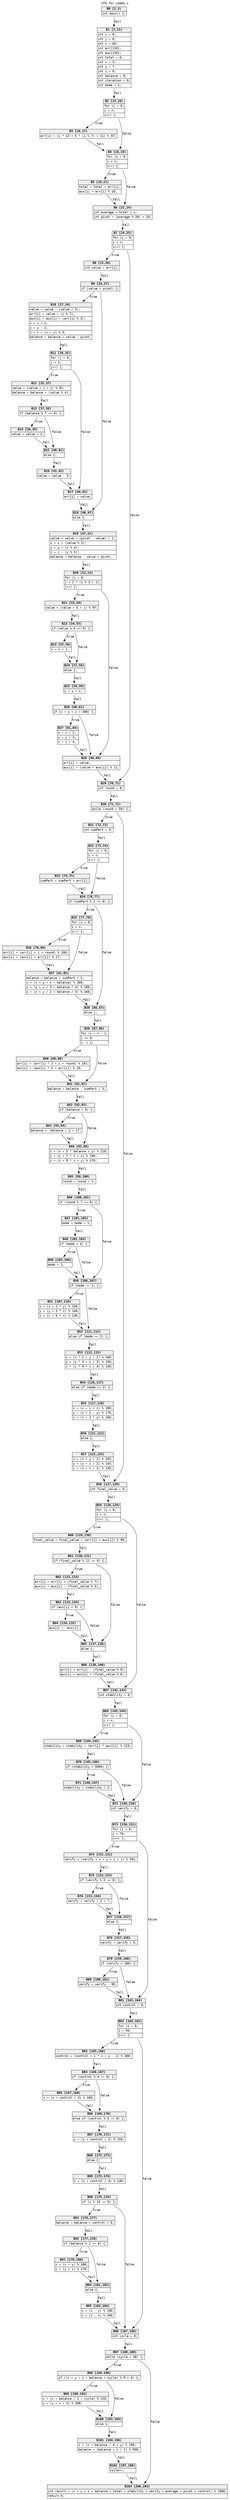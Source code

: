 digraph CFG {
  graph [fontname="Courier", nodesep=0.35, ranksep=0.4];
  node [shape=plaintext, fontname="Courier"];
  edge [fontname="Courier"];
  B0 [label=<<table border='0' cellborder='1' cellspacing='0'><tr><td bgcolor='#eeeeee'><b>B0 [2,3)</b></td></tr><tr><td align='left'>int main() {;</td></tr></table>>];
  B1 [label=<<table border='0' cellborder='1' cellspacing='0'><tr><td bgcolor='#eeeeee'><b>B1 [3,15)</b></td></tr><tr><td align='left'>int i = 0;</td></tr><tr><td align='left'>int j = 0;</td></tr><tr><td align='left'>int n = 60;</td></tr><tr><td align='left'>int arr[120];</td></tr><tr><td align='left'>int aux[120];</td></tr><tr><td align='left'>int total = 0;</td></tr><tr><td align='left'>int x = 3;</td></tr><tr><td align='left'>int y = 7;</td></tr><tr><td align='left'>int z = 9;</td></tr><tr><td align='left'>int balance = 0;</td></tr><tr><td align='left'>int iteration = 0;</td></tr><tr><td align='left'>int mode = 1;</td></tr></table>>];
  B2 [label=<<table border='0' cellborder='1' cellspacing='0'><tr><td bgcolor='#eeeeee'><b>B2 [15,16)</b></td></tr><tr><td align='left'>for (i = 0;</td></tr><tr><td align='left'>i &lt; n;</td></tr><tr><td align='left'>i++) {;</td></tr></table>>];
  B3 [label=<<table border='0' cellborder='1' cellspacing='0'><tr><td bgcolor='#eeeeee'><b>B3 [16,17)</b></td></tr><tr><td align='left'>arr[i] = (i * 13 + 5 * (i % 7) + 11) % 97;</td></tr></table>>];
  B4 [label=<<table border='0' cellborder='1' cellspacing='0'><tr><td bgcolor='#eeeeee'><b>B4 [18,19)</b></td></tr><tr><td align='left'>for (i = 0;</td></tr><tr><td align='left'>i &lt; n;</td></tr><tr><td align='left'>i++) {;</td></tr></table>>];
  B5 [label=<<table border='0' cellborder='1' cellspacing='0'><tr><td bgcolor='#eeeeee'><b>B5 [19,21)</b></td></tr><tr><td align='left'>total = total + arr[i];</td></tr><tr><td align='left'>aux[i] = arr[i] % 10;</td></tr></table>>];
  B6 [label=<<table border='0' cellborder='1' cellspacing='0'><tr><td bgcolor='#eeeeee'><b>B6 [22,24)</b></td></tr><tr><td align='left'>int average = total / n;</td></tr><tr><td align='left'>int pivot = (average % 20) + 10;</td></tr></table>>];
  B7 [label=<<table border='0' cellborder='1' cellspacing='0'><tr><td bgcolor='#eeeeee'><b>B7 [24,25)</b></td></tr><tr><td align='left'>for (i = 0;</td></tr><tr><td align='left'>i &lt; n;</td></tr><tr><td align='left'>i++) {;</td></tr></table>>];
  B8 [label=<<table border='0' cellborder='1' cellspacing='0'><tr><td bgcolor='#eeeeee'><b>B8 [25,26)</b></td></tr><tr><td align='left'>int value = arr[i];</td></tr></table>>];
  B9 [label=<<table border='0' cellborder='1' cellspacing='0'><tr><td bgcolor='#eeeeee'><b>B9 [26,27)</b></td></tr><tr><td align='left'>if (value &gt; pivot) {;</td></tr></table>>];
  B10 [label=<<table border='0' cellborder='1' cellspacing='0'><tr><td bgcolor='#eeeeee'><b>B10 [27,34)</b></td></tr><tr><td align='left'>value = value - (value / 5);</td></tr><tr><td align='left'>arr[i] = value + (i % 7);</td></tr><tr><td align='left'>aux[i] = aux[i] + (arr[i] % 3);</td></tr><tr><td align='left'>x = x + 2;</td></tr><tr><td align='left'>y = y - 1;</td></tr><tr><td align='left'>z = z + (x + y) % 5;</td></tr><tr><td align='left'>balance = balance + value - pivot;</td></tr></table>>];
  B11 [label=<<table border='0' cellborder='1' cellspacing='0'><tr><td bgcolor='#eeeeee'><b>B11 [34,35)</b></td></tr><tr><td align='left'>for (j = 0;</td></tr><tr><td align='left'>j &lt; 3;</td></tr><tr><td align='left'>j++) {;</td></tr></table>>];
  B12 [label=<<table border='0' cellborder='1' cellspacing='0'><tr><td bgcolor='#eeeeee'><b>B12 [35,37)</b></td></tr><tr><td align='left'>value = (value + j + i) % 91;</td></tr><tr><td align='left'>balance = balance + (value % 4);</td></tr></table>>];
  B13 [label=<<table border='0' cellborder='1' cellspacing='0'><tr><td bgcolor='#eeeeee'><b>B13 [37,38)</b></td></tr><tr><td align='left'>if (balance % 7 == 0) {;</td></tr></table>>];
  B14 [label=<<table border='0' cellborder='1' cellspacing='0'><tr><td bgcolor='#eeeeee'><b>B14 [38,39)</b></td></tr><tr><td align='left'>value = value + 2;</td></tr></table>>];
  B15 [label=<<table border='0' cellborder='1' cellspacing='0'><tr><td bgcolor='#eeeeee'><b>B15 [40,41)</b></td></tr><tr><td align='left'>else {;</td></tr></table>>];
  B16 [label=<<table border='0' cellborder='1' cellspacing='0'><tr><td bgcolor='#eeeeee'><b>B16 [41,42)</b></td></tr><tr><td align='left'>value = value - 3;</td></tr></table>>];
  B17 [label=<<table border='0' cellborder='1' cellspacing='0'><tr><td bgcolor='#eeeeee'><b>B17 [44,45)</b></td></tr><tr><td align='left'>arr[i] = value;</td></tr></table>>];
  B18 [label=<<table border='0' cellborder='1' cellspacing='0'><tr><td bgcolor='#eeeeee'><b>B18 [46,47)</b></td></tr><tr><td align='left'>else {;</td></tr></table>>];
  B19 [label=<<table border='0' cellborder='1' cellspacing='0'><tr><td bgcolor='#eeeeee'><b>B19 [47,52)</b></td></tr><tr><td align='left'>value = value + (pivot - value) / 2;</td></tr><tr><td align='left'>x = x + (value % 3);</td></tr><tr><td align='left'>y = y + (x % 4);</td></tr><tr><td align='left'>z = z - (y % 5);</td></tr><tr><td align='left'>balance = balance - value + pivot;</td></tr></table>>];
  B20 [label=<<table border='0' cellborder='1' cellspacing='0'><tr><td bgcolor='#eeeeee'><b>B20 [52,53)</b></td></tr><tr><td align='left'>for (j = 0;</td></tr><tr><td align='left'>j &lt; 2 * (i % 3 + 1);</td></tr><tr><td align='left'>j++) {;</td></tr></table>>];
  B21 [label=<<table border='0' cellborder='1' cellspacing='0'><tr><td bgcolor='#eeeeee'><b>B21 [53,54)</b></td></tr><tr><td align='left'>value = (value + 5 + j) % 97;</td></tr></table>>];
  B22 [label=<<table border='0' cellborder='1' cellspacing='0'><tr><td bgcolor='#eeeeee'><b>B22 [54,55)</b></td></tr><tr><td align='left'>if (value % 6 == 0) {;</td></tr></table>>];
  B23 [label=<<table border='0' cellborder='1' cellspacing='0'><tr><td bgcolor='#eeeeee'><b>B23 [55,56)</b></td></tr><tr><td align='left'>x = x + j;</td></tr></table>>];
  B24 [label=<<table border='0' cellborder='1' cellspacing='0'><tr><td bgcolor='#eeeeee'><b>B24 [57,58)</b></td></tr><tr><td align='left'>else {;</td></tr></table>>];
  B25 [label=<<table border='0' cellborder='1' cellspacing='0'><tr><td bgcolor='#eeeeee'><b>B25 [58,59)</b></td></tr><tr><td align='left'>y = y + i;</td></tr></table>>];
  B26 [label=<<table border='0' cellborder='1' cellspacing='0'><tr><td bgcolor='#eeeeee'><b>B26 [60,61)</b></td></tr><tr><td align='left'>if (x + y + z &gt; 400) {;</td></tr></table>>];
  B27 [label=<<table border='0' cellborder='1' cellspacing='0'><tr><td bgcolor='#eeeeee'><b>B27 [61,64)</b></td></tr><tr><td align='left'>x = x / 2;</td></tr><tr><td align='left'>y = y / 3;</td></tr><tr><td align='left'>z = z / 4;</td></tr></table>>];
  B28 [label=<<table border='0' cellborder='1' cellspacing='0'><tr><td bgcolor='#eeeeee'><b>B28 [66,68)</b></td></tr><tr><td align='left'>arr[i] = value;</td></tr><tr><td align='left'>aux[i] = (value + aux[i]) % 11;</td></tr></table>>];
  B29 [label=<<table border='0' cellborder='1' cellspacing='0'><tr><td bgcolor='#eeeeee'><b>B29 [70,71)</b></td></tr><tr><td align='left'>int round = 0;</td></tr></table>>];
  B30 [label=<<table border='0' cellborder='1' cellspacing='0'><tr><td bgcolor='#eeeeee'><b>B30 [71,72)</b></td></tr><tr><td align='left'>while (round &lt; 50) {;</td></tr></table>>];
  B31 [label=<<table border='0' cellborder='1' cellspacing='0'><tr><td bgcolor='#eeeeee'><b>B31 [72,73)</b></td></tr><tr><td align='left'>int sumPart = 0;</td></tr></table>>];
  B32 [label=<<table border='0' cellborder='1' cellspacing='0'><tr><td bgcolor='#eeeeee'><b>B32 [73,74)</b></td></tr><tr><td align='left'>for (i = 0;</td></tr><tr><td align='left'>i &lt; n;</td></tr><tr><td align='left'>i++) {;</td></tr></table>>];
  B33 [label=<<table border='0' cellborder='1' cellspacing='0'><tr><td bgcolor='#eeeeee'><b>B33 [74,75)</b></td></tr><tr><td align='left'>sumPart = sumPart + arr[i];</td></tr></table>>];
  B34 [label=<<table border='0' cellborder='1' cellspacing='0'><tr><td bgcolor='#eeeeee'><b>B34 [76,77)</b></td></tr><tr><td align='left'>if (sumPart % 2 == 0) {;</td></tr></table>>];
  B35 [label=<<table border='0' cellborder='1' cellspacing='0'><tr><td bgcolor='#eeeeee'><b>B35 [77,78)</b></td></tr><tr><td align='left'>for (i = 0;</td></tr><tr><td align='left'>i &lt; n;</td></tr><tr><td align='left'>i++) {;</td></tr></table>>];
  B36 [label=<<table border='0' cellborder='1' cellspacing='0'><tr><td bgcolor='#eeeeee'><b>B36 [78,80)</b></td></tr><tr><td align='left'>arr[i] = (arr[i] + i + round) % 100;</td></tr><tr><td align='left'>aux[i] = (aux[i] + arr[i]) % 17;</td></tr></table>>];
  B37 [label=<<table border='0' cellborder='1' cellspacing='0'><tr><td bgcolor='#eeeeee'><b>B37 [81,85)</b></td></tr><tr><td align='left'>balance = balance + sumPart / 2;</td></tr><tr><td align='left'>x = (x + y + z + balance) % 200;</td></tr><tr><td align='left'>y = (y + x / 3 + balance / 4) % 180;</td></tr><tr><td align='left'>z = (z + y / 2 + balance / 5) % 160;</td></tr></table>>];
  B38 [label=<<table border='0' cellborder='1' cellspacing='0'><tr><td bgcolor='#eeeeee'><b>B38 [86,87)</b></td></tr><tr><td align='left'>else {;</td></tr></table>>];
  B39 [label=<<table border='0' cellborder='1' cellspacing='0'><tr><td bgcolor='#eeeeee'><b>B39 [87,88)</b></td></tr><tr><td align='left'>for (i = n - 1;</td></tr><tr><td align='left'>i &gt;= 0;</td></tr><tr><td align='left'>i--) {;</td></tr></table>>];
  B40 [label=<<table border='0' cellborder='1' cellspacing='0'><tr><td bgcolor='#eeeeee'><b>B40 [88,90)</b></td></tr><tr><td align='left'>arr[i] = (arr[i] * 2 + i + round) % 101;</td></tr><tr><td align='left'>aux[i] = (aux[i] * 3 + arr[i]) % 19;</td></tr></table>>];
  B41 [label=<<table border='0' cellborder='1' cellspacing='0'><tr><td bgcolor='#eeeeee'><b>B41 [91,92)</b></td></tr><tr><td align='left'>balance = balance - sumPart / 3;</td></tr></table>>];
  B42 [label=<<table border='0' cellborder='1' cellspacing='0'><tr><td bgcolor='#eeeeee'><b>B42 [92,93)</b></td></tr><tr><td align='left'>if (balance &lt; 0) {;</td></tr></table>>];
  B43 [label=<<table border='0' cellborder='1' cellspacing='0'><tr><td bgcolor='#eeeeee'><b>B43 [93,94)</b></td></tr><tr><td align='left'>balance = -balance / 2 + 17;</td></tr></table>>];
  B44 [label=<<table border='0' cellborder='1' cellspacing='0'><tr><td bgcolor='#eeeeee'><b>B44 [95,98)</b></td></tr><tr><td align='left'>x = (x + 5 * balance + y) % 210;</td></tr><tr><td align='left'>y = (y + 7 * z + x) % 190;</td></tr><tr><td align='left'>z = (z + 9 * x + y) % 170;</td></tr></table>>];
  B45 [label=<<table border='0' cellborder='1' cellspacing='0'><tr><td bgcolor='#eeeeee'><b>B45 [99,100)</b></td></tr><tr><td align='left'>round = round + 1;</td></tr></table>>];
  B46 [label=<<table border='0' cellborder='1' cellspacing='0'><tr><td bgcolor='#eeeeee'><b>B46 [100,101)</b></td></tr><tr><td align='left'>if (round % 7 == 0) {;</td></tr></table>>];
  B47 [label=<<table border='0' cellborder='1' cellspacing='0'><tr><td bgcolor='#eeeeee'><b>B47 [101,102)</b></td></tr><tr><td align='left'>mode = mode + 1;</td></tr></table>>];
  B48 [label=<<table border='0' cellborder='1' cellspacing='0'><tr><td bgcolor='#eeeeee'><b>B48 [102,103)</b></td></tr><tr><td align='left'>if (mode &gt; 4) {;</td></tr></table>>];
  B49 [label=<<table border='0' cellborder='1' cellspacing='0'><tr><td bgcolor='#eeeeee'><b>B49 [103,104)</b></td></tr><tr><td align='left'>mode = 1;</td></tr></table>>];
  B50 [label=<<table border='0' cellborder='1' cellspacing='0'><tr><td bgcolor='#eeeeee'><b>B50 [106,107)</b></td></tr><tr><td align='left'>if (mode == 1) {;</td></tr></table>>];
  B51 [label=<<table border='0' cellborder='1' cellspacing='0'><tr><td bgcolor='#eeeeee'><b>B51 [107,110)</b></td></tr><tr><td align='left'>x = (x + 2 * y) % 150;</td></tr><tr><td align='left'>y = (y + 3 * z) % 140;</td></tr><tr><td align='left'>z = (z + 5 * x) % 130;</td></tr></table>>];
  B52 [label=<<table border='0' cellborder='1' cellspacing='0'><tr><td bgcolor='#eeeeee'><b>B52 [111,112)</b></td></tr><tr><td align='left'>else if (mode == 2) {;</td></tr></table>>];
  B53 [label=<<table border='0' cellborder='1' cellspacing='0'><tr><td bgcolor='#eeeeee'><b>B53 [112,115)</b></td></tr><tr><td align='left'>x = (x * 2 + y / 2) % 160;</td></tr><tr><td align='left'>y = (y * 3 + z / 3) % 150;</td></tr><tr><td align='left'>z = (z * 4 + x / 4) % 140;</td></tr></table>>];
  B54 [label=<<table border='0' cellborder='1' cellspacing='0'><tr><td bgcolor='#eeeeee'><b>B54 [116,117)</b></td></tr><tr><td align='left'>else if (mode == 3) {;</td></tr></table>>];
  B55 [label=<<table border='0' cellborder='1' cellspacing='0'><tr><td bgcolor='#eeeeee'><b>B55 [117,120)</b></td></tr><tr><td align='left'>x = (x + y + z) % 180;</td></tr><tr><td align='left'>y = (x * 2 - y) % 170;</td></tr><tr><td align='left'>z = (z + 3 * y) % 160;</td></tr></table>>];
  B56 [label=<<table border='0' cellborder='1' cellspacing='0'><tr><td bgcolor='#eeeeee'><b>B56 [121,122)</b></td></tr><tr><td align='left'>else {;</td></tr></table>>];
  B57 [label=<<table border='0' cellborder='1' cellspacing='0'><tr><td bgcolor='#eeeeee'><b>B57 [122,125)</b></td></tr><tr><td align='left'>x = (x + y / 2) % 155;</td></tr><tr><td align='left'>y = (y + z / 2) % 145;</td></tr><tr><td align='left'>z = (z + x / 2) % 135;</td></tr></table>>];
  B58 [label=<<table border='0' cellborder='1' cellspacing='0'><tr><td bgcolor='#eeeeee'><b>B58 [127,128)</b></td></tr><tr><td align='left'>int final_value = 0;</td></tr></table>>];
  B59 [label=<<table border='0' cellborder='1' cellspacing='0'><tr><td bgcolor='#eeeeee'><b>B59 [128,129)</b></td></tr><tr><td align='left'>for (i = 0;</td></tr><tr><td align='left'>i &lt; n;</td></tr><tr><td align='left'>i++) {;</td></tr></table>>];
  B60 [label=<<table border='0' cellborder='1' cellspacing='0'><tr><td bgcolor='#eeeeee'><b>B60 [129,130)</b></td></tr><tr><td align='left'>final_value = final_value + (arr[i] + aux[i]) % 99;</td></tr></table>>];
  B61 [label=<<table border='0' cellborder='1' cellspacing='0'><tr><td bgcolor='#eeeeee'><b>B61 [130,131)</b></td></tr><tr><td align='left'>if (final_value % 11 == 0) {;</td></tr></table>>];
  B62 [label=<<table border='0' cellborder='1' cellspacing='0'><tr><td bgcolor='#eeeeee'><b>B62 [131,133)</b></td></tr><tr><td align='left'>arr[i] = arr[i] + (final_value % 7);</td></tr><tr><td align='left'>aux[i] = aux[i] - (final_value % 5);</td></tr></table>>];
  B63 [label=<<table border='0' cellborder='1' cellspacing='0'><tr><td bgcolor='#eeeeee'><b>B63 [133,134)</b></td></tr><tr><td align='left'>if (aux[i] &lt; 0) {;</td></tr></table>>];
  B64 [label=<<table border='0' cellborder='1' cellspacing='0'><tr><td bgcolor='#eeeeee'><b>B64 [134,135)</b></td></tr><tr><td align='left'>aux[i] = -aux[i];</td></tr></table>>];
  B65 [label=<<table border='0' cellborder='1' cellspacing='0'><tr><td bgcolor='#eeeeee'><b>B65 [137,138)</b></td></tr><tr><td align='left'>else {;</td></tr></table>>];
  B66 [label=<<table border='0' cellborder='1' cellspacing='0'><tr><td bgcolor='#eeeeee'><b>B66 [138,140)</b></td></tr><tr><td align='left'>arr[i] = arr[i] - (final_value % 9);</td></tr><tr><td align='left'>aux[i] = aux[i] + (final_value % 6);</td></tr></table>>];
  B67 [label=<<table border='0' cellborder='1' cellspacing='0'><tr><td bgcolor='#eeeeee'><b>B67 [142,143)</b></td></tr><tr><td align='left'>int stability = 0;</td></tr></table>>];
  B68 [label=<<table border='0' cellborder='1' cellspacing='0'><tr><td bgcolor='#eeeeee'><b>B68 [143,144)</b></td></tr><tr><td align='left'>for (i = 0;</td></tr><tr><td align='left'>i &lt; n;</td></tr><tr><td align='left'>i++) {;</td></tr></table>>];
  B69 [label=<<table border='0' cellborder='1' cellspacing='0'><tr><td bgcolor='#eeeeee'><b>B69 [144,145)</b></td></tr><tr><td align='left'>stability = stability + (arr[i] * aux[i]) % 123;</td></tr></table>>];
  B70 [label=<<table border='0' cellborder='1' cellspacing='0'><tr><td bgcolor='#eeeeee'><b>B70 [145,146)</b></td></tr><tr><td align='left'>if (stability &gt; 5000) {;</td></tr></table>>];
  B71 [label=<<table border='0' cellborder='1' cellspacing='0'><tr><td bgcolor='#eeeeee'><b>B71 [146,147)</b></td></tr><tr><td align='left'>stability = stability / 2;</td></tr></table>>];
  B72 [label=<<table border='0' cellborder='1' cellspacing='0'><tr><td bgcolor='#eeeeee'><b>B72 [149,150)</b></td></tr><tr><td align='left'>int verify = 0;</td></tr></table>>];
  B73 [label=<<table border='0' cellborder='1' cellspacing='0'><tr><td bgcolor='#eeeeee'><b>B73 [150,151)</b></td></tr><tr><td align='left'>for (i = 0;</td></tr><tr><td align='left'>i &lt; 70;</td></tr><tr><td align='left'>i++) {;</td></tr></table>>];
  B74 [label=<<table border='0' cellborder='1' cellspacing='0'><tr><td bgcolor='#eeeeee'><b>B74 [151,152)</b></td></tr><tr><td align='left'>verify = (verify + x + y + z + i) % 201;</td></tr></table>>];
  B75 [label=<<table border='0' cellborder='1' cellspacing='0'><tr><td bgcolor='#eeeeee'><b>B75 [152,153)</b></td></tr><tr><td align='left'>if (verify % 3 == 0) {;</td></tr></table>>];
  B76 [label=<<table border='0' cellborder='1' cellspacing='0'><tr><td bgcolor='#eeeeee'><b>B76 [153,154)</b></td></tr><tr><td align='left'>verify = verify / 2 + 7;</td></tr></table>>];
  B77 [label=<<table border='0' cellborder='1' cellspacing='0'><tr><td bgcolor='#eeeeee'><b>B77 [156,157)</b></td></tr><tr><td align='left'>else {;</td></tr></table>>];
  B78 [label=<<table border='0' cellborder='1' cellspacing='0'><tr><td bgcolor='#eeeeee'><b>B78 [157,158)</b></td></tr><tr><td align='left'>verify = verify + 5;</td></tr></table>>];
  B79 [label=<<table border='0' cellborder='1' cellspacing='0'><tr><td bgcolor='#eeeeee'><b>B79 [159,160)</b></td></tr><tr><td align='left'>if (verify &gt; 180) {;</td></tr></table>>];
  B80 [label=<<table border='0' cellborder='1' cellspacing='0'><tr><td bgcolor='#eeeeee'><b>B80 [160,161)</b></td></tr><tr><td align='left'>verify = verify - 90;</td></tr></table>>];
  B81 [label=<<table border='0' cellborder='1' cellspacing='0'><tr><td bgcolor='#eeeeee'><b>B81 [163,164)</b></td></tr><tr><td align='left'>int control = 0;</td></tr></table>>];
  B82 [label=<<table border='0' cellborder='1' cellspacing='0'><tr><td bgcolor='#eeeeee'><b>B82 [164,165)</b></td></tr><tr><td align='left'>for (i = 0;</td></tr><tr><td align='left'>i &lt; 50;</td></tr><tr><td align='left'>i++) {;</td></tr></table>>];
  B83 [label=<<table border='0' cellborder='1' cellspacing='0'><tr><td bgcolor='#eeeeee'><b>B83 [165,166)</b></td></tr><tr><td align='left'>control = (control + i * x + y - z) % 300;</td></tr></table>>];
  B84 [label=<<table border='0' cellborder='1' cellspacing='0'><tr><td bgcolor='#eeeeee'><b>B84 [166,167)</b></td></tr><tr><td align='left'>if (control % 4 == 0) {;</td></tr></table>>];
  B85 [label=<<table border='0' cellborder='1' cellspacing='0'><tr><td bgcolor='#eeeeee'><b>B85 [167,168)</b></td></tr><tr><td align='left'>x = (x + control / 3) % 160;</td></tr></table>>];
  B86 [label=<<table border='0' cellborder='1' cellspacing='0'><tr><td bgcolor='#eeeeee'><b>B86 [169,170)</b></td></tr><tr><td align='left'>else if (control % 5 == 0) {;</td></tr></table>>];
  B87 [label=<<table border='0' cellborder='1' cellspacing='0'><tr><td bgcolor='#eeeeee'><b>B87 [170,171)</b></td></tr><tr><td align='left'>y = (y + control / 2) % 150;</td></tr></table>>];
  B88 [label=<<table border='0' cellborder='1' cellspacing='0'><tr><td bgcolor='#eeeeee'><b>B88 [172,173)</b></td></tr><tr><td align='left'>else {;</td></tr></table>>];
  B89 [label=<<table border='0' cellborder='1' cellspacing='0'><tr><td bgcolor='#eeeeee'><b>B89 [173,174)</b></td></tr><tr><td align='left'>z = (z + control / 4) % 140;</td></tr></table>>];
  B90 [label=<<table border='0' cellborder='1' cellspacing='0'><tr><td bgcolor='#eeeeee'><b>B90 [175,176)</b></td></tr><tr><td align='left'>if (i % 10 == 0) {;</td></tr></table>>];
  B91 [label=<<table border='0' cellborder='1' cellspacing='0'><tr><td bgcolor='#eeeeee'><b>B91 [176,177)</b></td></tr><tr><td align='left'>balance = balance + control / 5;</td></tr></table>>];
  B92 [label=<<table border='0' cellborder='1' cellspacing='0'><tr><td bgcolor='#eeeeee'><b>B92 [177,178)</b></td></tr><tr><td align='left'>if (balance % 2 == 0) {;</td></tr></table>>];
  B93 [label=<<table border='0' cellborder='1' cellspacing='0'><tr><td bgcolor='#eeeeee'><b>B93 [178,180)</b></td></tr><tr><td align='left'>x = (x + y) % 180;</td></tr><tr><td align='left'>y = (y + z) % 170;</td></tr></table>>];
  B94 [label=<<table border='0' cellborder='1' cellspacing='0'><tr><td bgcolor='#eeeeee'><b>B94 [181,182)</b></td></tr><tr><td align='left'>else {;</td></tr></table>>];
  B95 [label=<<table border='0' cellborder='1' cellspacing='0'><tr><td bgcolor='#eeeeee'><b>B95 [182,184)</b></td></tr><tr><td align='left'>x = (x - y) % 190;</td></tr><tr><td align='left'>z = (z - x) % 160;</td></tr></table>>];
  B96 [label=<<table border='0' cellborder='1' cellspacing='0'><tr><td bgcolor='#eeeeee'><b>B96 [187,188)</b></td></tr><tr><td align='left'>int cycle = 0;</td></tr></table>>];
  B97 [label=<<table border='0' cellborder='1' cellspacing='0'><tr><td bgcolor='#eeeeee'><b>B97 [188,189)</b></td></tr><tr><td align='left'>while (cycle &lt; 40) {;</td></tr></table>>];
  B98 [label=<<table border='0' cellborder='1' cellspacing='0'><tr><td bgcolor='#eeeeee'><b>B98 [189,190)</b></td></tr><tr><td align='left'>if ((x + y + z + balance + cycle) % 9 &lt; 4) {;</td></tr></table>>];
  B99 [label=<<table border='0' cellborder='1' cellspacing='0'><tr><td bgcolor='#eeeeee'><b>B99 [190,192)</b></td></tr><tr><td align='left'>x = (x + balance / 2 + cycle) % 210;</td></tr><tr><td align='left'>y = (y + x / 3) % 200;</td></tr></table>>];
  B100 [label=<<table border='0' cellborder='1' cellspacing='0'><tr><td bgcolor='#eeeeee'><b>B100 [193,194)</b></td></tr><tr><td align='left'>else {;</td></tr></table>>];
  B101 [label=<<table border='0' cellborder='1' cellspacing='0'><tr><td bgcolor='#eeeeee'><b>B101 [194,196)</b></td></tr><tr><td align='left'>z = (z + balance / 4 + y) % 190;</td></tr><tr><td align='left'>balance = (balance + z / 2) % 500;</td></tr></table>>];
  B102 [label=<<table border='0' cellborder='1' cellspacing='0'><tr><td bgcolor='#eeeeee'><b>B102 [197,198)</b></td></tr><tr><td align='left'>cycle++;</td></tr></table>>];
  B103 [label=<<table border='0' cellborder='1' cellspacing='0'><tr><td bgcolor='#eeeeee'><b>B103 [200,203)</b></td></tr><tr><td align='left'>int result = (x + y + z + balance + total + stability + verify + average + pivot + control) % 1000;</td></tr><tr><td align='left'>return 0;</td></tr></table>>];
  B0 -> B1 [label="fall"];
  B1 -> B2 [label="fall"];
  B2 -> B3 [label="true"];
  B2 -> B4 [label="false"];
  B3 -> B4 [label="fall"];
  B4 -> B5 [label="true"];
  B4 -> B6 [label="false"];
  B5 -> B6 [label="fall"];
  B6 -> B7 [label="fall"];
  B7 -> B8 [label="true"];
  B7 -> B29 [label="false"];
  B8 -> B9 [label="fall"];
  B9 -> B10 [label="true"];
  B9 -> B18 [label="false"];
  B10 -> B11 [label="fall"];
  B11 -> B12 [label="true"];
  B11 -> B17 [label="false"];
  B12 -> B13 [label="fall"];
  B13 -> B14 [label="true"];
  B13 -> B15 [label="false"];
  B14 -> B15 [label="fall"];
  B15 -> B16 [label="fall"];
  B16 -> B17 [label="fall"];
  B17 -> B18 [label="fall"];
  B18 -> B19 [label="fall"];
  B19 -> B20 [label="fall"];
  B20 -> B21 [label="true"];
  B20 -> B28 [label="false"];
  B21 -> B22 [label="fall"];
  B22 -> B23 [label="true"];
  B22 -> B24 [label="false"];
  B23 -> B24 [label="fall"];
  B24 -> B25 [label="fall"];
  B25 -> B26 [label="fall"];
  B26 -> B27 [label="true"];
  B26 -> B28 [label="false"];
  B27 -> B28 [label="fall"];
  B28 -> B29 [label="fall"];
  B29 -> B30 [label="fall"];
  B30 -> B31 [label="true"];
  B30 -> B58 [label="false"];
  B31 -> B32 [label="fall"];
  B32 -> B33 [label="true"];
  B32 -> B34 [label="false"];
  B33 -> B34 [label="fall"];
  B34 -> B35 [label="true"];
  B34 -> B38 [label="false"];
  B35 -> B36 [label="true"];
  B35 -> B37 [label="false"];
  B36 -> B37 [label="fall"];
  B37 -> B38 [label="fall"];
  B38 -> B39 [label="fall"];
  B39 -> B40 [label="true"];
  B39 -> B41 [label="false"];
  B40 -> B41 [label="fall"];
  B41 -> B42 [label="fall"];
  B42 -> B43 [label="true"];
  B42 -> B44 [label="false"];
  B43 -> B44 [label="fall"];
  B44 -> B45 [label="fall"];
  B45 -> B46 [label="fall"];
  B46 -> B47 [label="true"];
  B46 -> B50 [label="false"];
  B47 -> B48 [label="fall"];
  B48 -> B49 [label="true"];
  B48 -> B50 [label="false"];
  B49 -> B50 [label="fall"];
  B50 -> B51 [label="true"];
  B50 -> B52 [label="false"];
  B51 -> B52 [label="fall"];
  B52 -> B53 [label="fall"];
  B53 -> B54 [label="fall"];
  B54 -> B55 [label="fall"];
  B55 -> B56 [label="fall"];
  B56 -> B57 [label="fall"];
  B57 -> B58 [label="fall"];
  B58 -> B59 [label="fall"];
  B59 -> B60 [label="true"];
  B59 -> B67 [label="false"];
  B60 -> B61 [label="fall"];
  B61 -> B62 [label="true"];
  B61 -> B65 [label="false"];
  B62 -> B63 [label="fall"];
  B63 -> B64 [label="true"];
  B63 -> B65 [label="false"];
  B64 -> B65 [label="fall"];
  B65 -> B66 [label="fall"];
  B66 -> B67 [label="fall"];
  B67 -> B68 [label="fall"];
  B68 -> B69 [label="true"];
  B68 -> B72 [label="false"];
  B69 -> B70 [label="fall"];
  B70 -> B71 [label="true"];
  B70 -> B72 [label="false"];
  B71 -> B72 [label="fall"];
  B72 -> B73 [label="fall"];
  B73 -> B74 [label="true"];
  B73 -> B81 [label="false"];
  B74 -> B75 [label="fall"];
  B75 -> B76 [label="true"];
  B75 -> B77 [label="false"];
  B76 -> B77 [label="fall"];
  B77 -> B78 [label="fall"];
  B78 -> B79 [label="fall"];
  B79 -> B80 [label="true"];
  B79 -> B81 [label="false"];
  B80 -> B81 [label="fall"];
  B81 -> B82 [label="fall"];
  B82 -> B83 [label="true"];
  B82 -> B96 [label="false"];
  B83 -> B84 [label="fall"];
  B84 -> B85 [label="true"];
  B84 -> B86 [label="false"];
  B85 -> B86 [label="fall"];
  B86 -> B87 [label="fall"];
  B87 -> B88 [label="fall"];
  B88 -> B89 [label="fall"];
  B89 -> B90 [label="fall"];
  B90 -> B91 [label="true"];
  B90 -> B96 [label="false"];
  B91 -> B92 [label="fall"];
  B92 -> B93 [label="true"];
  B92 -> B94 [label="false"];
  B93 -> B94 [label="fall"];
  B94 -> B95 [label="fall"];
  B95 -> B96 [label="fall"];
  B96 -> B97 [label="fall"];
  B97 -> B98 [label="true"];
  B97 -> B103 [label="false"];
  B98 -> B99 [label="true"];
  B98 -> B100 [label="false"];
  B99 -> B100 [label="fall"];
  B100 -> B101 [label="fall"];
  B101 -> B102 [label="fall"];
  B102 -> B103 [label="fall"];
  labelloc="t";
  label="CFG for code1.c";
}

